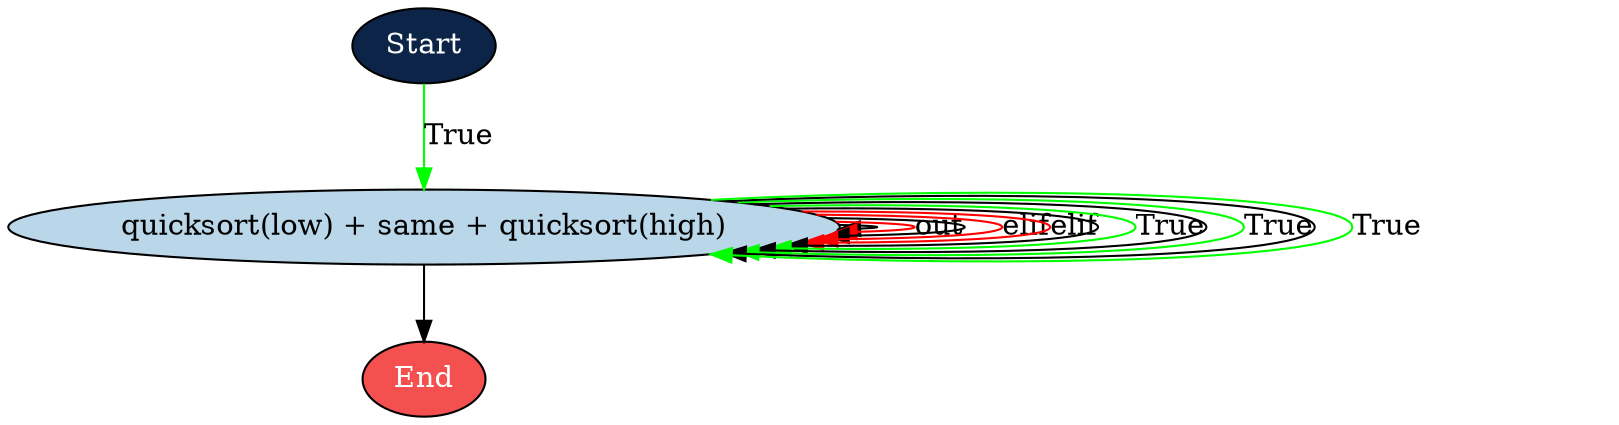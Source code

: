 digraph my_graph {
bgcolor="white"
4355231504 [shape=ellipse] [label="Start"] [type="START"] [style=filled fillcolor="#0B2447" fontcolor=white]
L0 [shape=rect] [label="pivot = array[randint(0, len(array) - 1)]
"] [type="STATEMENT"] [style=filled fillcolor="#FFC6D3" fontcolor=black]
L0 [shape=rect] [label="Loop item in array"] [type="LOOP"] [style=filled fillcolor="#6D67E4" fontcolor=white]
L0 [shape=diamond] [label="['item < pivot']"] [type="CONDITIONS"] [style=filled fillcolor="#ECB365" fontcolor=black]
L0 [shape=rect] [label="low.append(item)
"] [type="STATEMENT"] [style=filled fillcolor="#FFC6D3" fontcolor=black]
L0 [shape=diamond] [label="['item == pivot']"] [type="CONDITIONS"] [style=filled fillcolor="#ECB365" fontcolor=black]
L0 [shape=rect] [label="same.append(item)
"] [type="STATEMENT"] [style=filled fillcolor="#FFC6D3" fontcolor=black]
L0 [shape=diamond] [label="['item > pivot']"] [type="CONDITIONS"] [style=filled fillcolor="#ECB365" fontcolor=black]
L0 [shape=rect] [label="high.append(item)
"] [type="STATEMENT"] [style=filled fillcolor="#FFC6D3" fontcolor=black]
L0 [shape=ellipse] [label="quicksort(low) + same + quicksort(high)"] [type="RETURN"] [style=filled fillcolor="#BAD7E9" fontcolor=black]
L999999 [shape=ellipse] [label="End"] [type="END"] [style=filled fillcolor="#F45050" fontcolor=white]
4355231504 -> L0 [color=green] [label=True] [source="@parent_to_child : {} -> ACNode(_info={'type': 'ASSIGN', 'value': 'pivot = array[randint(0, len(array) - 1)]\n'}, _type='STATEMENT', _indent=4, _line_no=0)"]
L0 -> L0   [source="@prev_to_loop : ACNode(_info={'type': 'ASSIGN', 'value': 'pivot = array[randint(0, len(array) - 1)]\n'}, _type='STATEMENT', _indent=4, _line_no=0) -> ACNode(_info={'item': 'item', 'list': 'array'}, _type='LOOP', _indent=4, _line_no=0)"]
L0 -> L0 [color=red] [label=out] [source="@loop_to_next : ACNode(_info={'item': 'item', 'list': 'array'}, _type='LOOP', _indent=4, _line_no=0) -> ACNode(_info={'name': 'quicksort(low) + same + quicksort(high)'}, _type='RETURN', _indent=4, _line_no=0)"]
L0 -> L0   [source="@if_to_prev_node : ACNode(_info={'item': 'item', 'list': 'array'}, _type='LOOP', _indent=4, _line_no=0) -> ACNode(_info={'conditions': ['item < pivot'], 'type': 'IF'}, _type='CONDITIONS', _indent=8, _line_no=0)"]
L0 -> L0 [color=red] [label=elif] [source="@if_or_if_to_elif : ACNode(_info={'conditions': ['item < pivot'], 'type': 'IF'}, _type='CONDITIONS', _indent=8, _line_no=0) -> ACNode(_info={'conditions': ['item == pivot'], 'type': 'ELIF'}, _type='CONDITIONS', _indent=8, _line_no=0)"]
L0 -> L0 [color=red] [label=elif] [source="@if_or_if_to_elif : ACNode(_info={'conditions': ['item == pivot'], 'type': 'ELIF'}, _type='CONDITIONS', _indent=8, _line_no=0) -> ACNode(_info={'conditions': ['item > pivot'], 'type': 'ELIF'}, _type='CONDITIONS', _indent=8, _line_no=0)"]
L0 -> L0   [source="@last_child_to_next_sibling : ACNode(_info={'type': 'ASSIGN', 'value': 'low.append(item)\n'}, _type='STATEMENT', _indent=12, _line_no=0) -> ACNode(_info={'item': 'item', 'list': 'array'}, _type='LOOP', _indent=4, _line_no=0)"]
L0 -> L0 [color=green] [label=True] [source="@parent_to_child : ACNode(_info={'conditions': ['item < pivot'], 'type': 'IF'}, _type='CONDITIONS', _indent=8, _line_no=0) -> ACNode(_info={'type': 'ASSIGN', 'value': 'low.append(item)\n'}, _type='STATEMENT', _indent=12, _line_no=0)"]
L0 -> L0   [source="@last_child_to_next_sibling : ACNode(_info={'type': 'ASSIGN', 'value': 'same.append(item)\n'}, _type='STATEMENT', _indent=12, _line_no=0) -> ACNode(_info={'item': 'item', 'list': 'array'}, _type='LOOP', _indent=4, _line_no=0)"]
L0 -> L0 [color=green] [label=True] [source="@parent_to_child : ACNode(_info={'conditions': ['item == pivot'], 'type': 'ELIF'}, _type='CONDITIONS', _indent=8, _line_no=0) -> ACNode(_info={'type': 'ASSIGN', 'value': 'same.append(item)\n'}, _type='STATEMENT', _indent=12, _line_no=0)"]
L0 -> L0   [source="@last_child_to_next_sibling : ACNode(_info={'type': 'ASSIGN', 'value': 'high.append(item)\n'}, _type='STATEMENT', _indent=12, _line_no=0) -> ACNode(_info={'item': 'item', 'list': 'array'}, _type='LOOP', _indent=4, _line_no=0)"]
L0 -> L0 [color=green] [label=True] [source="@parent_to_child : ACNode(_info={'conditions': ['item > pivot'], 'type': 'ELIF'}, _type='CONDITIONS', _indent=8, _line_no=0) -> ACNode(_info={'type': 'ASSIGN', 'value': 'high.append(item)\n'}, _type='STATEMENT', _indent=12, _line_no=0)"]
L0 -> L999999   [source="@prev_to_end : ACNode(_info={'name': 'quicksort(low) + same + quicksort(high)'}, _type='RETURN', _indent=4, _line_no=0) -> {}"]

}
